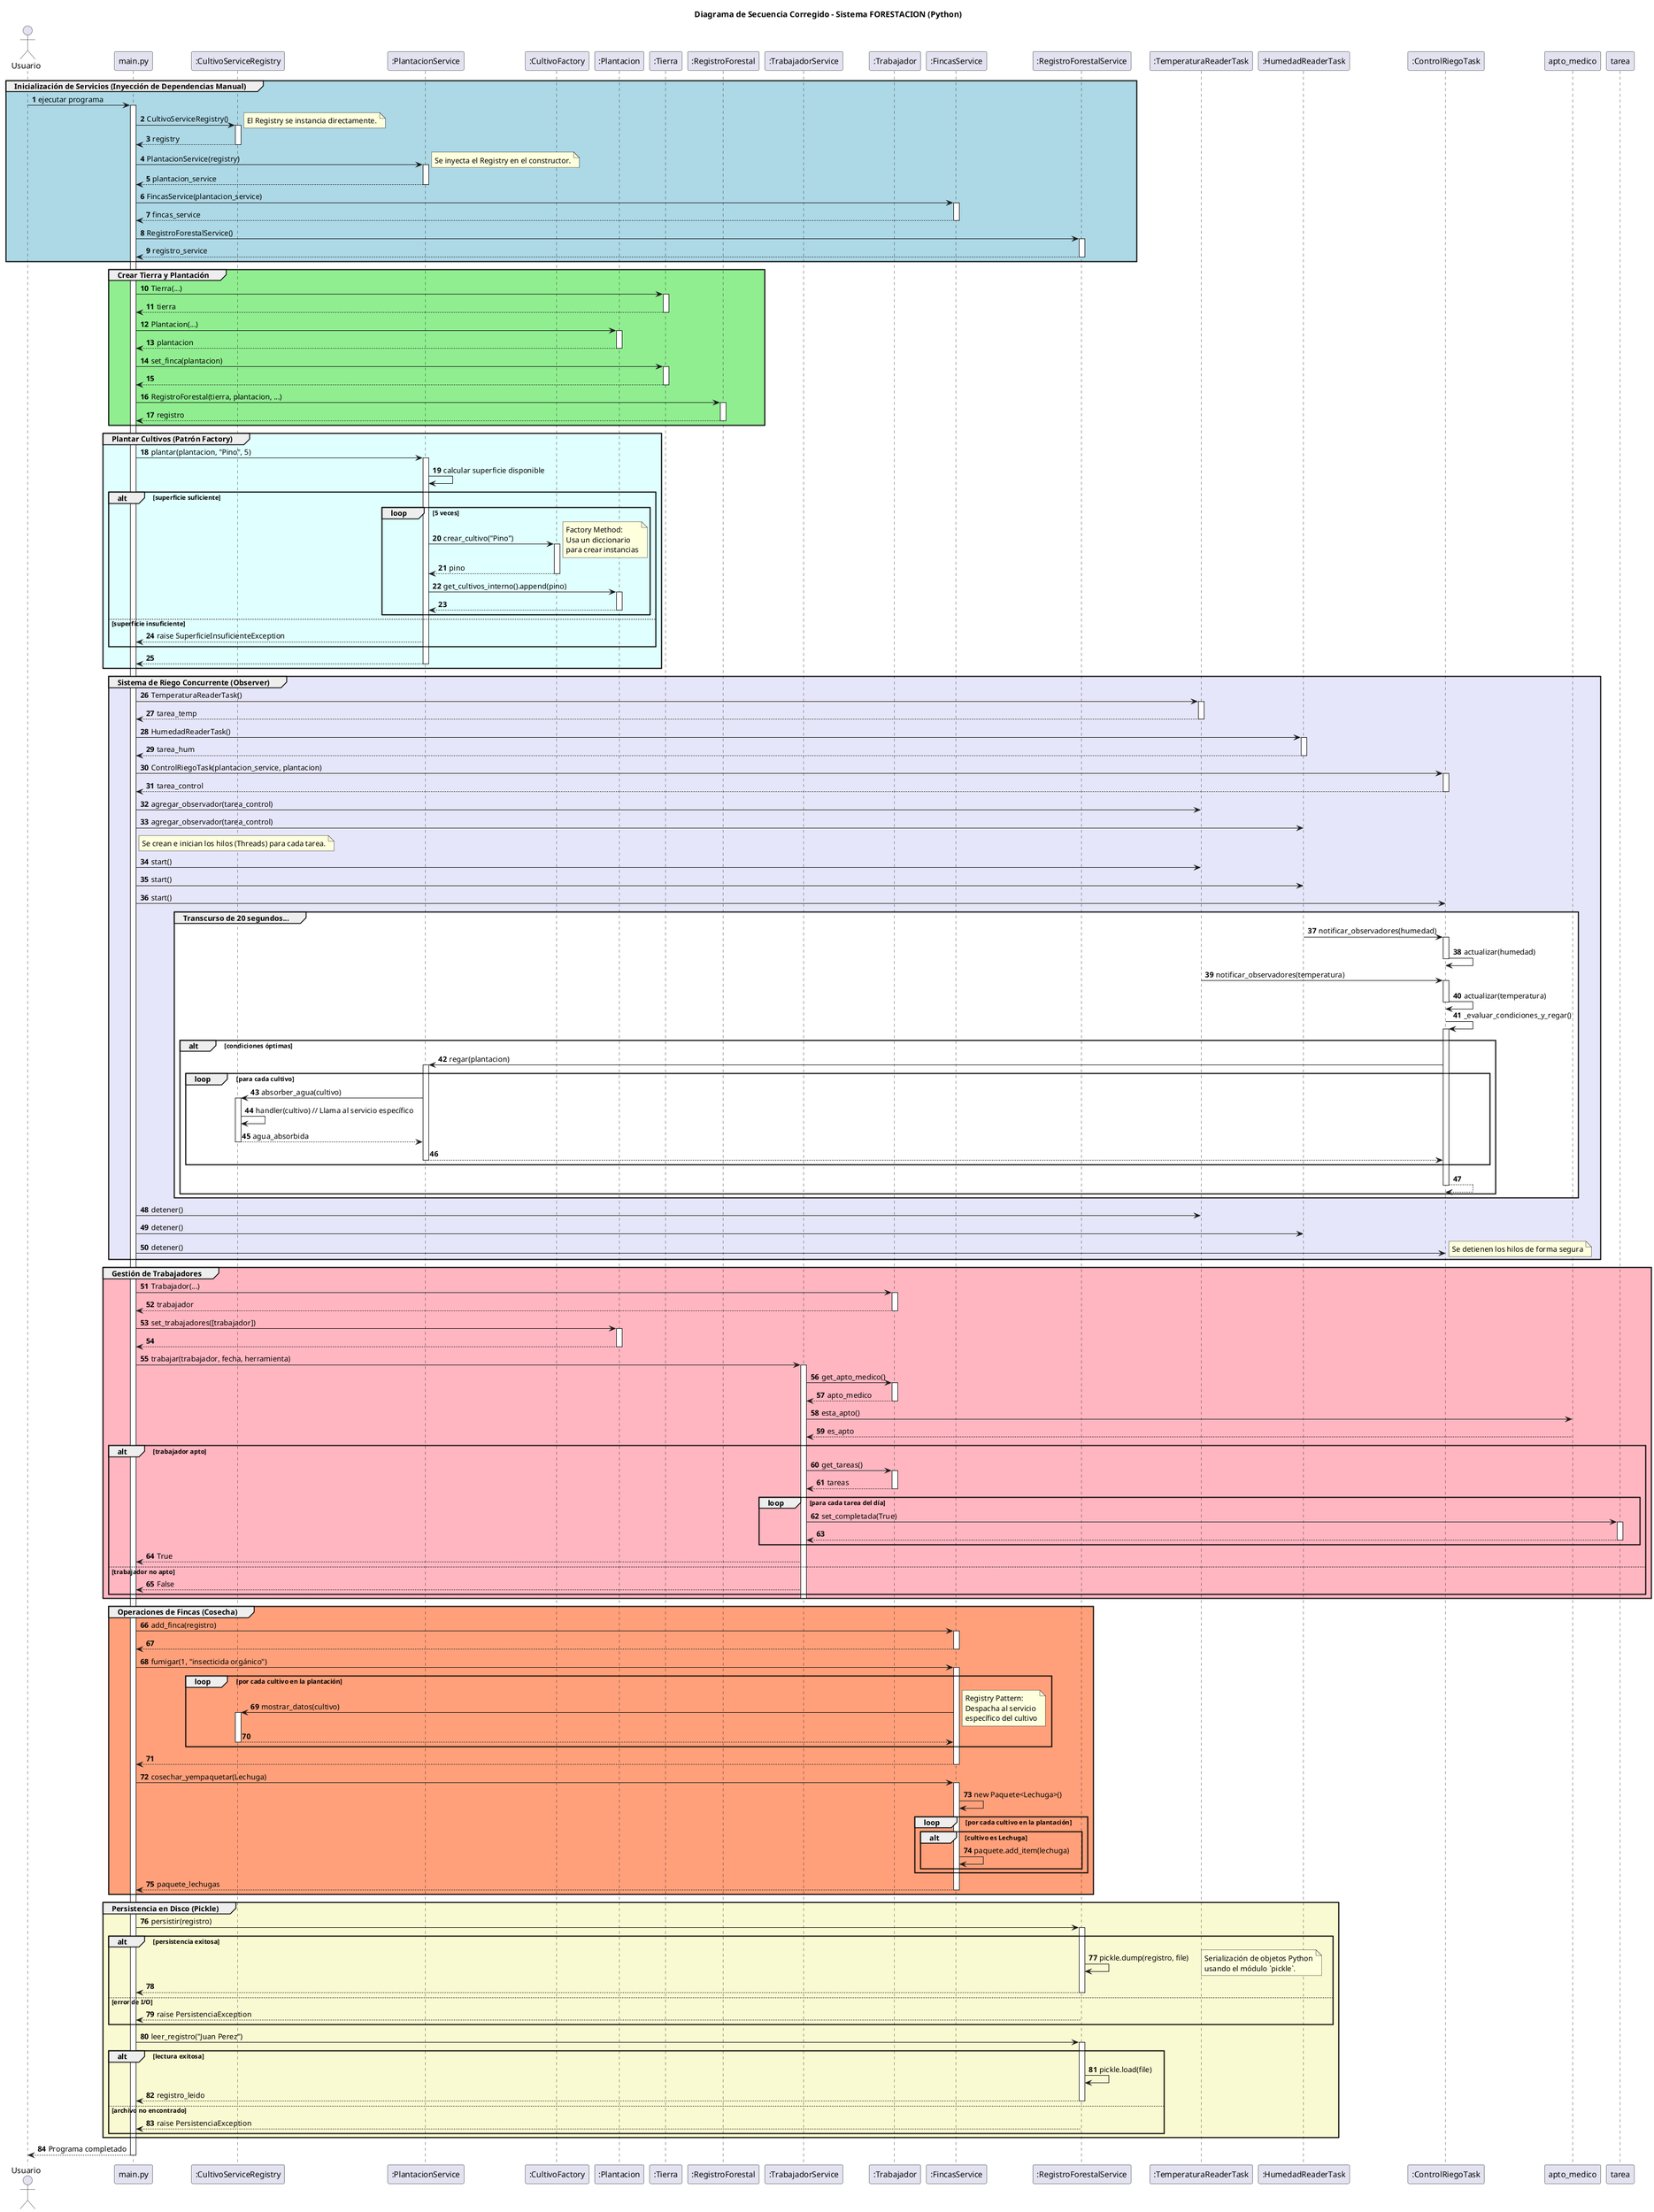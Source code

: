 @startuml diagramaSecuencia
title Diagrama de Secuencia Corregido - Sistema FORESTACION (Python)

' Actores y Participantes
actor Usuario
participant "main.py" as Main
participant ":CultivoServiceRegistry" as Registry
participant ":PlantacionService" as PlantServ
participant ":CultivoFactory" as Factory
participant ":Plantacion" as Plantacion
participant ":Tierra" as Tierra
participant ":RegistroForestal" as Registro
participant ":TrabajadorService" as TrabServ
participant ":Trabajador" as Trabajador
participant ":FincasService" as FincasServ
participant ":RegistroForestalService" as RegServ
participant ":TemperaturaReaderTask" as TempTask
participant ":HumedadReaderTask" as HumTask
participant ":ControlRiegoTask" as ControlTask

autonumber

' ===== FASE 1: INICIALIZACIÓN DE SERVICIOS (INYECCIÓN DE DEPENDENCIAS) =====
group #LightBlue Inicialización de Servicios (Inyección de Dependencias Manual)
    Usuario -> Main: ejecutar programa
    activate Main

    Main -> Registry: CultivoServiceRegistry()
    activate Registry
    note right: El Registry se instancia directamente.
    return registry

    Main -> PlantServ: PlantacionService(registry)
    activate PlantServ
    note right: Se inyecta el Registry en el constructor.
    return plantacion_service

    Main -> FincasServ: FincasService(plantacion_service)
    activate FincasServ
    return fincas_service

    Main -> RegServ: RegistroForestalService()
    activate RegServ
    return registro_service
end

' ===== FASE 2: CREAR TIERRA Y PLANTACIÓN =====
group #LightGreen Crear Tierra y Plantación
    Main -> Tierra: Tierra(...)
    activate Tierra
    return tierra
    deactivate Tierra

    Main -> Plantacion: Plantacion(...)
    activate Plantacion
    return plantacion
    deactivate Plantacion

    Main -> Tierra: set_finca(plantacion)
    activate Tierra
    return
    deactivate Tierra

    Main -> Registro: RegistroForestal(tierra, plantacion, ...)
    activate Registro
    return registro
end

' ===== FASE 3: PLANTAR CULTIVOS (FACTORY) =====
group #LightCyan Plantar Cultivos (Patrón Factory)
    Main -> PlantServ: plantar(plantacion, "Pino", 5)
    activate PlantServ

    PlantServ -> PlantServ: calcular superficie disponible

    alt superficie suficiente
        loop 5 veces
            PlantServ -> Factory: crear_cultivo("Pino")
            activate Factory
            note right
                Factory Method:
                Usa un diccionario
                para crear instancias
            end note
            return pino
            PlantServ -> Plantacion: get_cultivos_interno().append(pino)
            activate Plantacion
            return
        end
    else superficie insuficiente
        PlantServ --> Main: raise SuperficieInsuficienteException
    end

    return
end

' ===== FASE 4: SISTEMA DE RIEGO (OBSERVER Y CONCURRENCIA) =====
group #Lavender Sistema de Riego Concurrente (Observer)
    Main -> TempTask: TemperaturaReaderTask()
    activate TempTask
    return tarea_temp

    Main -> HumTask: HumedadReaderTask()
    activate HumTask
    return tarea_hum

    Main -> ControlTask: ControlRiegoTask(plantacion_service, plantacion)
    activate ControlTask
    return tarea_control

    ' Suscripción de observadores
    Main -> TempTask: agregar_observador(tarea_control)
    Main -> HumTask: agregar_observador(tarea_control)

    note right of Main: Se crean e inician los hilos (Threads) para cada tarea.
    Main -> TempTask: start()
    Main -> HumTask: start()
    Main -> ControlTask: start()

    group #White Transcurso de 20 segundos...
        HumTask -> ControlTask: notificar_observadores(humedad)
        activate ControlTask
        ControlTask -> ControlTask: actualizar(humedad)
        deactivate ControlTask

        TempTask -> ControlTask: notificar_observadores(temperatura)
        activate ControlTask
        ControlTask -> ControlTask: actualizar(temperatura)
        deactivate ControlTask

        ControlTask -> ControlTask: _evaluar_condiciones_y_regar()
        activate ControlTask
        alt condiciones óptimas
            ControlTask -> PlantServ: regar(plantacion)
            activate PlantServ
            loop para cada cultivo
                PlantServ -> Registry: absorber_agua(cultivo)
                activate Registry
                Registry -> Registry: handler(cultivo) // Llama al servicio específico
                return agua_absorbida
                return
            end
            return
        end
        deactivate ControlTask
    end

    Main -> TempTask: detener()
    Main -> HumTask: detener()
    Main -> ControlTask: detener()
    note right: Se detienen los hilos de forma segura
end



' ===== FASE 5: GESTIÓN DE TRABAJADORES =====
group #LightPink Gestión de Trabajadores
    ' Creación de trabajador
    Main -> Trabajador: Trabajador(...)
    activate Trabajador
    return trabajador
    deactivate Trabajador

    ' Asignación a plantación
    Main -> Plantacion: set_trabajadores([trabajador])
    activate Plantacion
    return
    deactivate Plantacion

    ' Inicio de jornada laboral
    Main -> TrabServ: trabajar(trabajador, fecha, herramienta)
    activate TrabServ

    ' Verificación de aptitud médica
    TrabServ -> Trabajador: get_apto_medico()
    activate Trabajador
    return apto_medico
    deactivate Trabajador

    TrabServ -> apto_medico: esta_apto()
    ' activate apto_medico
    return es_apto
    ' deactivate apto_medico

    alt trabajador apto
        ' Obtención de tareas
        TrabServ -> Trabajador: get_tareas()
        activate Trabajador
        return tareas
        deactivate Trabajador

        ' Procesamiento de cada tarea
        loop para cada tarea del día
            TrabServ -> tarea: set_completada(True)
            activate tarea
            return
            deactivate tarea
        end
        TrabServ --> Main: True
    else trabajador no apto
        TrabServ --> Main: False
    end
    deactivate TrabServ
end

' ===== FASE 6: OPERACIONES DE FINCAS Y COSECHA =====
group #LightSalmon Operaciones de Fincas (Cosecha)
    Main -> FincasServ: add_finca(registro)
    activate FincasServ
    return

    Main -> FincasServ: fumigar(1, "insecticida orgánico")
    activate FincasServ
    loop por cada cultivo en la plantación
        FincasServ -> Registry: mostrar_datos(cultivo)
        activate Registry
        note right
            Registry Pattern:
            Despacha al servicio
            específico del cultivo
        end note
        return
    end
    return

    Main -> FincasServ: cosechar_yempaquetar(Lechuga)
    activate FincasServ
    FincasServ -> FincasServ: new Paquete<Lechuga>()
    loop por cada cultivo en la plantación
        alt cultivo es Lechuga
            FincasServ -> FincasServ: paquete.add_item(lechuga)
        end
    end
    return paquete_lechugas
end

' ===== FASE 7: PERSISTENCIA (PICKLE) =====
group #LightGoldenRodYellow Persistencia en Disco (Pickle)
    Main -> RegServ: persistir(registro)
    activate RegServ
    alt persistencia exitosa
        RegServ -> RegServ: pickle.dump(registro, file)
        note right
            Serialización de objetos Python
            usando el módulo `pickle`.
        end note
        return
    else error de I/O
        RegServ --> Main: raise PersistenciaException
    end

    Main -> RegServ: leer_registro("Juan Perez")
    activate RegServ
    alt lectura exitosa
        RegServ -> RegServ: pickle.load(file)
        return registro_leido
    else archivo no encontrado
        RegServ --> Main: raise PersistenciaException
    end
end

Main --> Usuario: Programa completado
deactivate Main

@enduml
